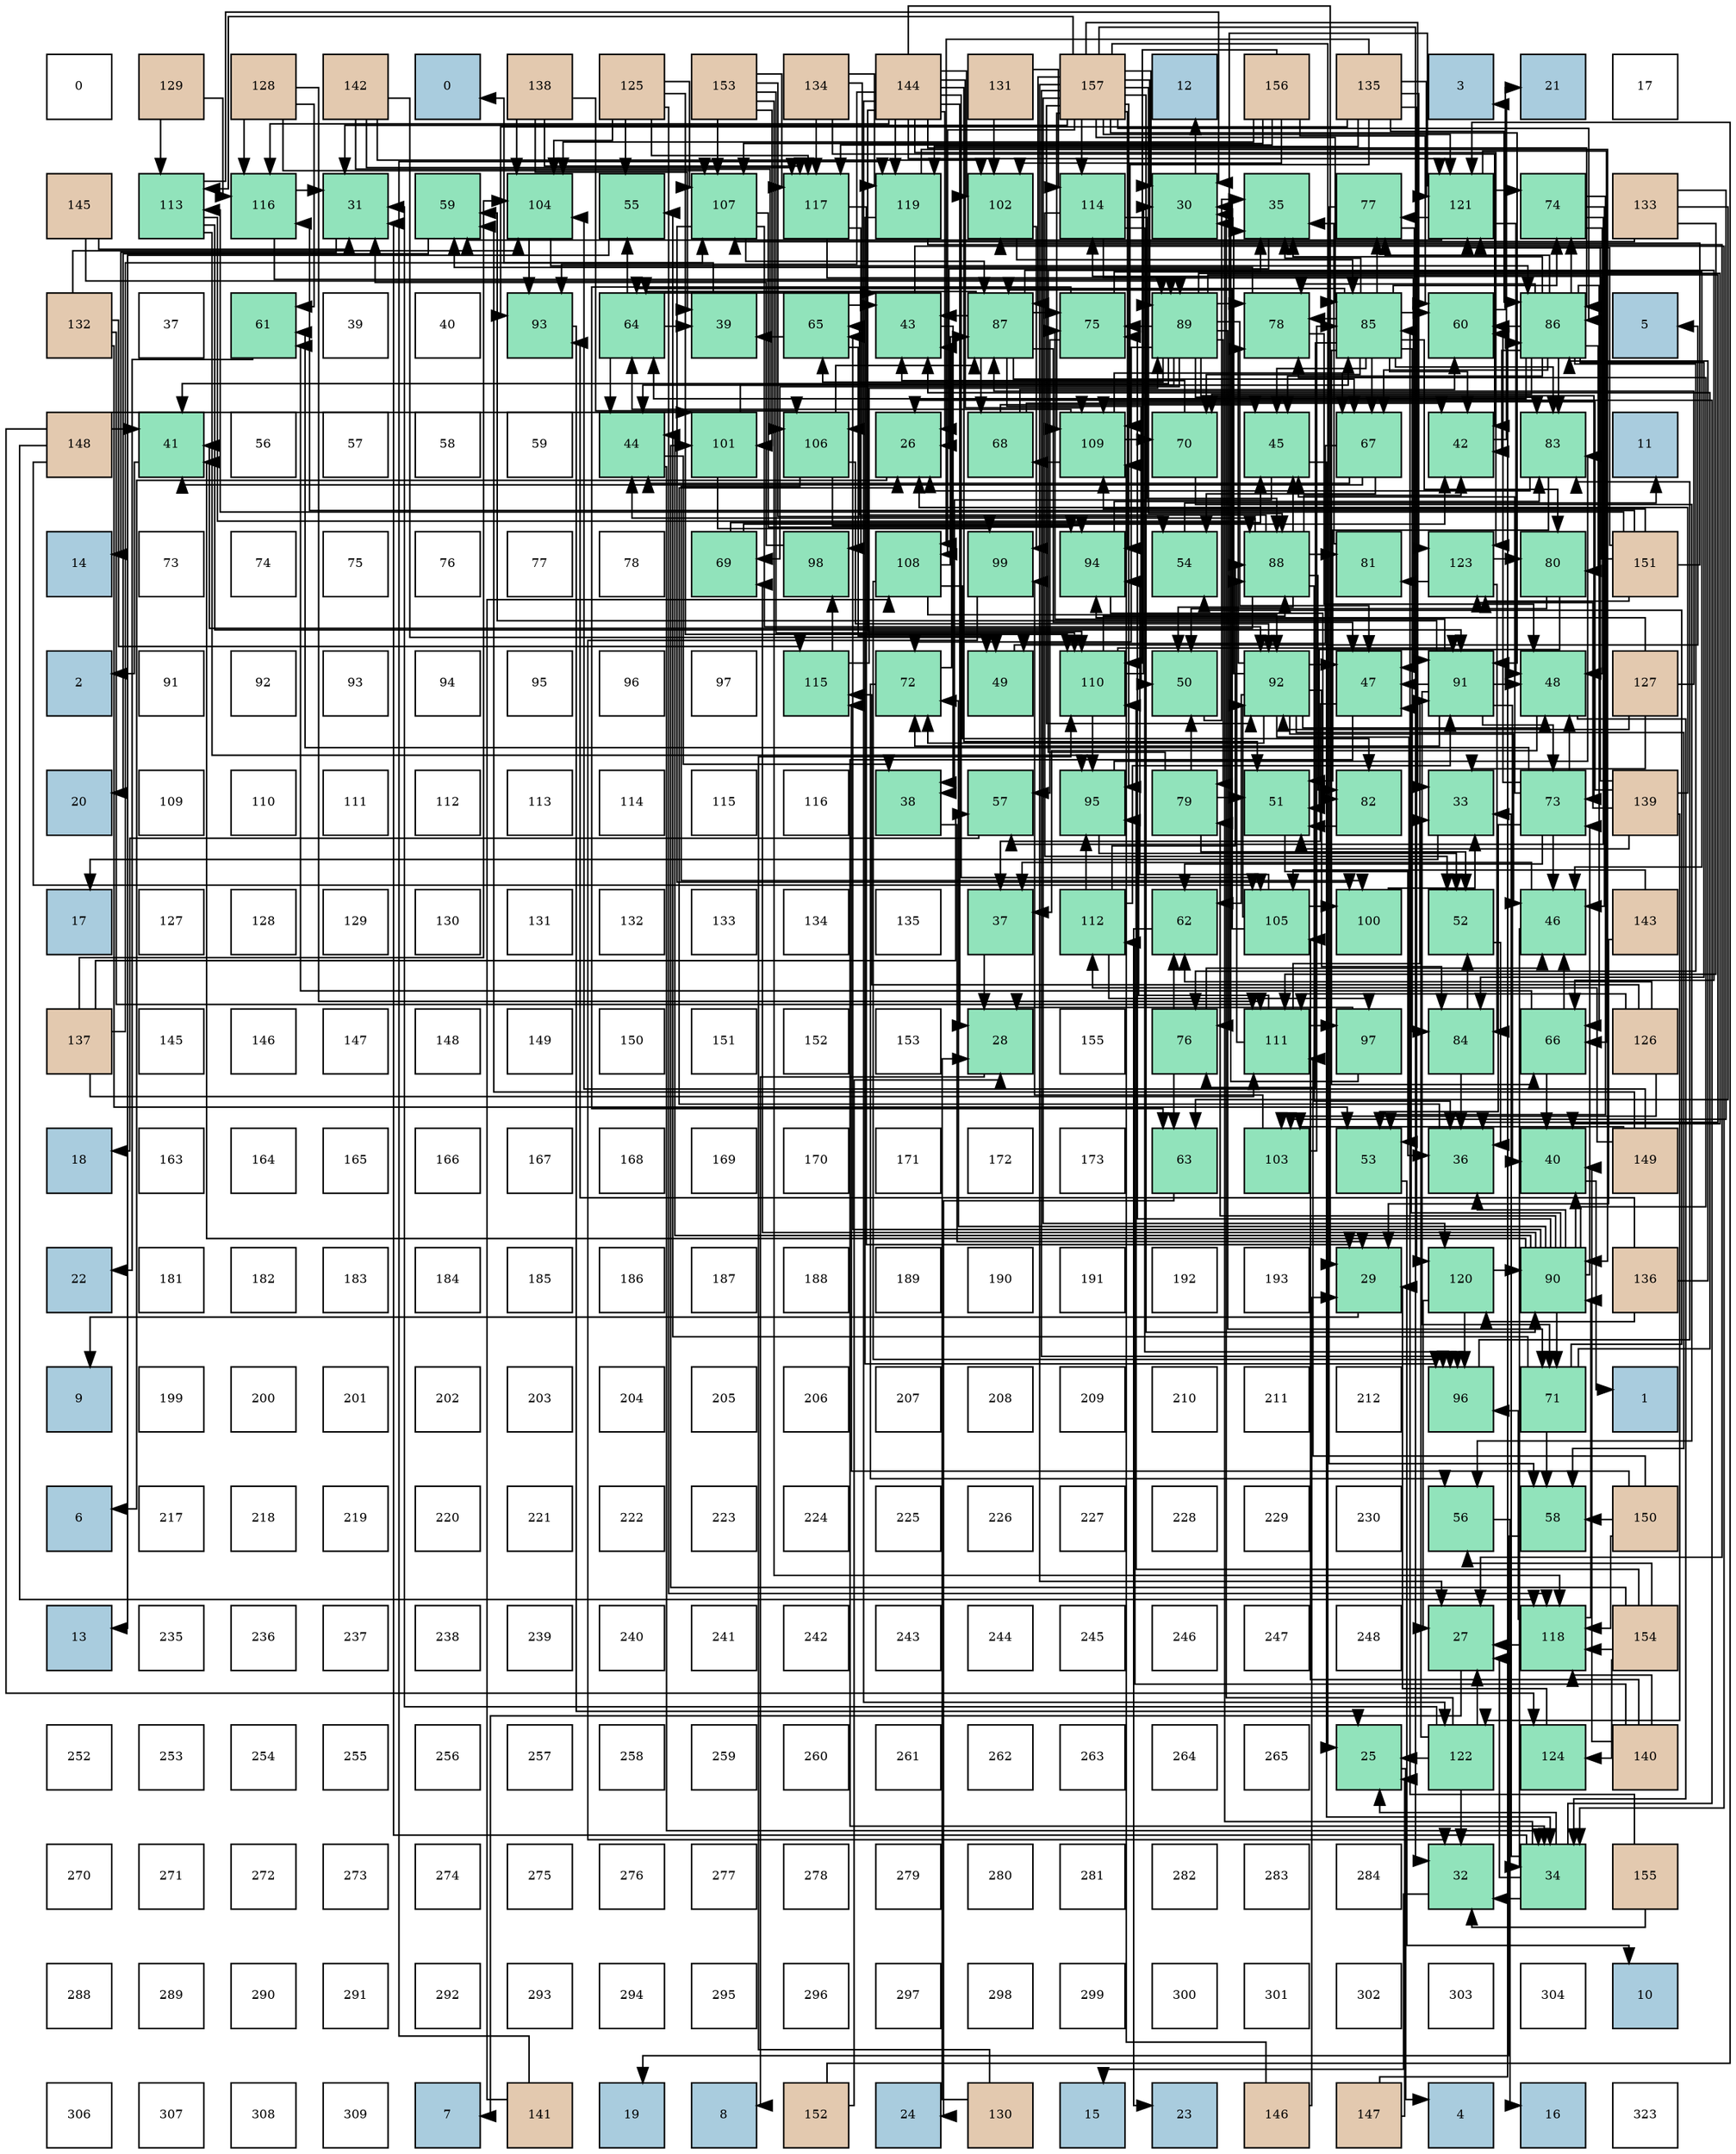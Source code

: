 digraph layout{
 rankdir=TB;
 splines=ortho;
 node [style=filled shape=square fixedsize=true width=0.6];
0[label="0", fontsize=8, fillcolor="#ffffff"];
1[label="129", fontsize=8, fillcolor="#e3c9af"];
2[label="128", fontsize=8, fillcolor="#e3c9af"];
3[label="142", fontsize=8, fillcolor="#e3c9af"];
4[label="0", fontsize=8, fillcolor="#a9ccde"];
5[label="138", fontsize=8, fillcolor="#e3c9af"];
6[label="125", fontsize=8, fillcolor="#e3c9af"];
7[label="153", fontsize=8, fillcolor="#e3c9af"];
8[label="134", fontsize=8, fillcolor="#e3c9af"];
9[label="144", fontsize=8, fillcolor="#e3c9af"];
10[label="131", fontsize=8, fillcolor="#e3c9af"];
11[label="157", fontsize=8, fillcolor="#e3c9af"];
12[label="12", fontsize=8, fillcolor="#a9ccde"];
13[label="156", fontsize=8, fillcolor="#e3c9af"];
14[label="135", fontsize=8, fillcolor="#e3c9af"];
15[label="3", fontsize=8, fillcolor="#a9ccde"];
16[label="21", fontsize=8, fillcolor="#a9ccde"];
17[label="17", fontsize=8, fillcolor="#ffffff"];
18[label="145", fontsize=8, fillcolor="#e3c9af"];
19[label="113", fontsize=8, fillcolor="#91e3bb"];
20[label="116", fontsize=8, fillcolor="#91e3bb"];
21[label="31", fontsize=8, fillcolor="#91e3bb"];
22[label="59", fontsize=8, fillcolor="#91e3bb"];
23[label="104", fontsize=8, fillcolor="#91e3bb"];
24[label="55", fontsize=8, fillcolor="#91e3bb"];
25[label="107", fontsize=8, fillcolor="#91e3bb"];
26[label="117", fontsize=8, fillcolor="#91e3bb"];
27[label="119", fontsize=8, fillcolor="#91e3bb"];
28[label="102", fontsize=8, fillcolor="#91e3bb"];
29[label="114", fontsize=8, fillcolor="#91e3bb"];
30[label="30", fontsize=8, fillcolor="#91e3bb"];
31[label="35", fontsize=8, fillcolor="#91e3bb"];
32[label="77", fontsize=8, fillcolor="#91e3bb"];
33[label="121", fontsize=8, fillcolor="#91e3bb"];
34[label="74", fontsize=8, fillcolor="#91e3bb"];
35[label="133", fontsize=8, fillcolor="#e3c9af"];
36[label="132", fontsize=8, fillcolor="#e3c9af"];
37[label="37", fontsize=8, fillcolor="#ffffff"];
38[label="61", fontsize=8, fillcolor="#91e3bb"];
39[label="39", fontsize=8, fillcolor="#ffffff"];
40[label="40", fontsize=8, fillcolor="#ffffff"];
41[label="93", fontsize=8, fillcolor="#91e3bb"];
42[label="64", fontsize=8, fillcolor="#91e3bb"];
43[label="39", fontsize=8, fillcolor="#91e3bb"];
44[label="65", fontsize=8, fillcolor="#91e3bb"];
45[label="43", fontsize=8, fillcolor="#91e3bb"];
46[label="87", fontsize=8, fillcolor="#91e3bb"];
47[label="75", fontsize=8, fillcolor="#91e3bb"];
48[label="89", fontsize=8, fillcolor="#91e3bb"];
49[label="78", fontsize=8, fillcolor="#91e3bb"];
50[label="85", fontsize=8, fillcolor="#91e3bb"];
51[label="60", fontsize=8, fillcolor="#91e3bb"];
52[label="86", fontsize=8, fillcolor="#91e3bb"];
53[label="5", fontsize=8, fillcolor="#a9ccde"];
54[label="148", fontsize=8, fillcolor="#e3c9af"];
55[label="41", fontsize=8, fillcolor="#91e3bb"];
56[label="56", fontsize=8, fillcolor="#ffffff"];
57[label="57", fontsize=8, fillcolor="#ffffff"];
58[label="58", fontsize=8, fillcolor="#ffffff"];
59[label="59", fontsize=8, fillcolor="#ffffff"];
60[label="44", fontsize=8, fillcolor="#91e3bb"];
61[label="101", fontsize=8, fillcolor="#91e3bb"];
62[label="106", fontsize=8, fillcolor="#91e3bb"];
63[label="26", fontsize=8, fillcolor="#91e3bb"];
64[label="68", fontsize=8, fillcolor="#91e3bb"];
65[label="109", fontsize=8, fillcolor="#91e3bb"];
66[label="70", fontsize=8, fillcolor="#91e3bb"];
67[label="45", fontsize=8, fillcolor="#91e3bb"];
68[label="67", fontsize=8, fillcolor="#91e3bb"];
69[label="42", fontsize=8, fillcolor="#91e3bb"];
70[label="83", fontsize=8, fillcolor="#91e3bb"];
71[label="11", fontsize=8, fillcolor="#a9ccde"];
72[label="14", fontsize=8, fillcolor="#a9ccde"];
73[label="73", fontsize=8, fillcolor="#ffffff"];
74[label="74", fontsize=8, fillcolor="#ffffff"];
75[label="75", fontsize=8, fillcolor="#ffffff"];
76[label="76", fontsize=8, fillcolor="#ffffff"];
77[label="77", fontsize=8, fillcolor="#ffffff"];
78[label="78", fontsize=8, fillcolor="#ffffff"];
79[label="69", fontsize=8, fillcolor="#91e3bb"];
80[label="98", fontsize=8, fillcolor="#91e3bb"];
81[label="108", fontsize=8, fillcolor="#91e3bb"];
82[label="99", fontsize=8, fillcolor="#91e3bb"];
83[label="94", fontsize=8, fillcolor="#91e3bb"];
84[label="54", fontsize=8, fillcolor="#91e3bb"];
85[label="88", fontsize=8, fillcolor="#91e3bb"];
86[label="81", fontsize=8, fillcolor="#91e3bb"];
87[label="123", fontsize=8, fillcolor="#91e3bb"];
88[label="80", fontsize=8, fillcolor="#91e3bb"];
89[label="151", fontsize=8, fillcolor="#e3c9af"];
90[label="2", fontsize=8, fillcolor="#a9ccde"];
91[label="91", fontsize=8, fillcolor="#ffffff"];
92[label="92", fontsize=8, fillcolor="#ffffff"];
93[label="93", fontsize=8, fillcolor="#ffffff"];
94[label="94", fontsize=8, fillcolor="#ffffff"];
95[label="95", fontsize=8, fillcolor="#ffffff"];
96[label="96", fontsize=8, fillcolor="#ffffff"];
97[label="97", fontsize=8, fillcolor="#ffffff"];
98[label="115", fontsize=8, fillcolor="#91e3bb"];
99[label="72", fontsize=8, fillcolor="#91e3bb"];
100[label="49", fontsize=8, fillcolor="#91e3bb"];
101[label="110", fontsize=8, fillcolor="#91e3bb"];
102[label="50", fontsize=8, fillcolor="#91e3bb"];
103[label="92", fontsize=8, fillcolor="#91e3bb"];
104[label="47", fontsize=8, fillcolor="#91e3bb"];
105[label="91", fontsize=8, fillcolor="#91e3bb"];
106[label="48", fontsize=8, fillcolor="#91e3bb"];
107[label="127", fontsize=8, fillcolor="#e3c9af"];
108[label="20", fontsize=8, fillcolor="#a9ccde"];
109[label="109", fontsize=8, fillcolor="#ffffff"];
110[label="110", fontsize=8, fillcolor="#ffffff"];
111[label="111", fontsize=8, fillcolor="#ffffff"];
112[label="112", fontsize=8, fillcolor="#ffffff"];
113[label="113", fontsize=8, fillcolor="#ffffff"];
114[label="114", fontsize=8, fillcolor="#ffffff"];
115[label="115", fontsize=8, fillcolor="#ffffff"];
116[label="116", fontsize=8, fillcolor="#ffffff"];
117[label="38", fontsize=8, fillcolor="#91e3bb"];
118[label="57", fontsize=8, fillcolor="#91e3bb"];
119[label="95", fontsize=8, fillcolor="#91e3bb"];
120[label="79", fontsize=8, fillcolor="#91e3bb"];
121[label="51", fontsize=8, fillcolor="#91e3bb"];
122[label="82", fontsize=8, fillcolor="#91e3bb"];
123[label="33", fontsize=8, fillcolor="#91e3bb"];
124[label="73", fontsize=8, fillcolor="#91e3bb"];
125[label="139", fontsize=8, fillcolor="#e3c9af"];
126[label="17", fontsize=8, fillcolor="#a9ccde"];
127[label="127", fontsize=8, fillcolor="#ffffff"];
128[label="128", fontsize=8, fillcolor="#ffffff"];
129[label="129", fontsize=8, fillcolor="#ffffff"];
130[label="130", fontsize=8, fillcolor="#ffffff"];
131[label="131", fontsize=8, fillcolor="#ffffff"];
132[label="132", fontsize=8, fillcolor="#ffffff"];
133[label="133", fontsize=8, fillcolor="#ffffff"];
134[label="134", fontsize=8, fillcolor="#ffffff"];
135[label="135", fontsize=8, fillcolor="#ffffff"];
136[label="37", fontsize=8, fillcolor="#91e3bb"];
137[label="112", fontsize=8, fillcolor="#91e3bb"];
138[label="62", fontsize=8, fillcolor="#91e3bb"];
139[label="105", fontsize=8, fillcolor="#91e3bb"];
140[label="100", fontsize=8, fillcolor="#91e3bb"];
141[label="52", fontsize=8, fillcolor="#91e3bb"];
142[label="46", fontsize=8, fillcolor="#91e3bb"];
143[label="143", fontsize=8, fillcolor="#e3c9af"];
144[label="137", fontsize=8, fillcolor="#e3c9af"];
145[label="145", fontsize=8, fillcolor="#ffffff"];
146[label="146", fontsize=8, fillcolor="#ffffff"];
147[label="147", fontsize=8, fillcolor="#ffffff"];
148[label="148", fontsize=8, fillcolor="#ffffff"];
149[label="149", fontsize=8, fillcolor="#ffffff"];
150[label="150", fontsize=8, fillcolor="#ffffff"];
151[label="151", fontsize=8, fillcolor="#ffffff"];
152[label="152", fontsize=8, fillcolor="#ffffff"];
153[label="153", fontsize=8, fillcolor="#ffffff"];
154[label="28", fontsize=8, fillcolor="#91e3bb"];
155[label="155", fontsize=8, fillcolor="#ffffff"];
156[label="76", fontsize=8, fillcolor="#91e3bb"];
157[label="111", fontsize=8, fillcolor="#91e3bb"];
158[label="97", fontsize=8, fillcolor="#91e3bb"];
159[label="84", fontsize=8, fillcolor="#91e3bb"];
160[label="66", fontsize=8, fillcolor="#91e3bb"];
161[label="126", fontsize=8, fillcolor="#e3c9af"];
162[label="18", fontsize=8, fillcolor="#a9ccde"];
163[label="163", fontsize=8, fillcolor="#ffffff"];
164[label="164", fontsize=8, fillcolor="#ffffff"];
165[label="165", fontsize=8, fillcolor="#ffffff"];
166[label="166", fontsize=8, fillcolor="#ffffff"];
167[label="167", fontsize=8, fillcolor="#ffffff"];
168[label="168", fontsize=8, fillcolor="#ffffff"];
169[label="169", fontsize=8, fillcolor="#ffffff"];
170[label="170", fontsize=8, fillcolor="#ffffff"];
171[label="171", fontsize=8, fillcolor="#ffffff"];
172[label="172", fontsize=8, fillcolor="#ffffff"];
173[label="173", fontsize=8, fillcolor="#ffffff"];
174[label="63", fontsize=8, fillcolor="#91e3bb"];
175[label="103", fontsize=8, fillcolor="#91e3bb"];
176[label="53", fontsize=8, fillcolor="#91e3bb"];
177[label="36", fontsize=8, fillcolor="#91e3bb"];
178[label="40", fontsize=8, fillcolor="#91e3bb"];
179[label="149", fontsize=8, fillcolor="#e3c9af"];
180[label="22", fontsize=8, fillcolor="#a9ccde"];
181[label="181", fontsize=8, fillcolor="#ffffff"];
182[label="182", fontsize=8, fillcolor="#ffffff"];
183[label="183", fontsize=8, fillcolor="#ffffff"];
184[label="184", fontsize=8, fillcolor="#ffffff"];
185[label="185", fontsize=8, fillcolor="#ffffff"];
186[label="186", fontsize=8, fillcolor="#ffffff"];
187[label="187", fontsize=8, fillcolor="#ffffff"];
188[label="188", fontsize=8, fillcolor="#ffffff"];
189[label="189", fontsize=8, fillcolor="#ffffff"];
190[label="190", fontsize=8, fillcolor="#ffffff"];
191[label="191", fontsize=8, fillcolor="#ffffff"];
192[label="192", fontsize=8, fillcolor="#ffffff"];
193[label="193", fontsize=8, fillcolor="#ffffff"];
194[label="29", fontsize=8, fillcolor="#91e3bb"];
195[label="120", fontsize=8, fillcolor="#91e3bb"];
196[label="90", fontsize=8, fillcolor="#91e3bb"];
197[label="136", fontsize=8, fillcolor="#e3c9af"];
198[label="9", fontsize=8, fillcolor="#a9ccde"];
199[label="199", fontsize=8, fillcolor="#ffffff"];
200[label="200", fontsize=8, fillcolor="#ffffff"];
201[label="201", fontsize=8, fillcolor="#ffffff"];
202[label="202", fontsize=8, fillcolor="#ffffff"];
203[label="203", fontsize=8, fillcolor="#ffffff"];
204[label="204", fontsize=8, fillcolor="#ffffff"];
205[label="205", fontsize=8, fillcolor="#ffffff"];
206[label="206", fontsize=8, fillcolor="#ffffff"];
207[label="207", fontsize=8, fillcolor="#ffffff"];
208[label="208", fontsize=8, fillcolor="#ffffff"];
209[label="209", fontsize=8, fillcolor="#ffffff"];
210[label="210", fontsize=8, fillcolor="#ffffff"];
211[label="211", fontsize=8, fillcolor="#ffffff"];
212[label="212", fontsize=8, fillcolor="#ffffff"];
213[label="96", fontsize=8, fillcolor="#91e3bb"];
214[label="71", fontsize=8, fillcolor="#91e3bb"];
215[label="1", fontsize=8, fillcolor="#a9ccde"];
216[label="6", fontsize=8, fillcolor="#a9ccde"];
217[label="217", fontsize=8, fillcolor="#ffffff"];
218[label="218", fontsize=8, fillcolor="#ffffff"];
219[label="219", fontsize=8, fillcolor="#ffffff"];
220[label="220", fontsize=8, fillcolor="#ffffff"];
221[label="221", fontsize=8, fillcolor="#ffffff"];
222[label="222", fontsize=8, fillcolor="#ffffff"];
223[label="223", fontsize=8, fillcolor="#ffffff"];
224[label="224", fontsize=8, fillcolor="#ffffff"];
225[label="225", fontsize=8, fillcolor="#ffffff"];
226[label="226", fontsize=8, fillcolor="#ffffff"];
227[label="227", fontsize=8, fillcolor="#ffffff"];
228[label="228", fontsize=8, fillcolor="#ffffff"];
229[label="229", fontsize=8, fillcolor="#ffffff"];
230[label="230", fontsize=8, fillcolor="#ffffff"];
231[label="56", fontsize=8, fillcolor="#91e3bb"];
232[label="58", fontsize=8, fillcolor="#91e3bb"];
233[label="150", fontsize=8, fillcolor="#e3c9af"];
234[label="13", fontsize=8, fillcolor="#a9ccde"];
235[label="235", fontsize=8, fillcolor="#ffffff"];
236[label="236", fontsize=8, fillcolor="#ffffff"];
237[label="237", fontsize=8, fillcolor="#ffffff"];
238[label="238", fontsize=8, fillcolor="#ffffff"];
239[label="239", fontsize=8, fillcolor="#ffffff"];
240[label="240", fontsize=8, fillcolor="#ffffff"];
241[label="241", fontsize=8, fillcolor="#ffffff"];
242[label="242", fontsize=8, fillcolor="#ffffff"];
243[label="243", fontsize=8, fillcolor="#ffffff"];
244[label="244", fontsize=8, fillcolor="#ffffff"];
245[label="245", fontsize=8, fillcolor="#ffffff"];
246[label="246", fontsize=8, fillcolor="#ffffff"];
247[label="247", fontsize=8, fillcolor="#ffffff"];
248[label="248", fontsize=8, fillcolor="#ffffff"];
249[label="27", fontsize=8, fillcolor="#91e3bb"];
250[label="118", fontsize=8, fillcolor="#91e3bb"];
251[label="154", fontsize=8, fillcolor="#e3c9af"];
252[label="252", fontsize=8, fillcolor="#ffffff"];
253[label="253", fontsize=8, fillcolor="#ffffff"];
254[label="254", fontsize=8, fillcolor="#ffffff"];
255[label="255", fontsize=8, fillcolor="#ffffff"];
256[label="256", fontsize=8, fillcolor="#ffffff"];
257[label="257", fontsize=8, fillcolor="#ffffff"];
258[label="258", fontsize=8, fillcolor="#ffffff"];
259[label="259", fontsize=8, fillcolor="#ffffff"];
260[label="260", fontsize=8, fillcolor="#ffffff"];
261[label="261", fontsize=8, fillcolor="#ffffff"];
262[label="262", fontsize=8, fillcolor="#ffffff"];
263[label="263", fontsize=8, fillcolor="#ffffff"];
264[label="264", fontsize=8, fillcolor="#ffffff"];
265[label="265", fontsize=8, fillcolor="#ffffff"];
266[label="25", fontsize=8, fillcolor="#91e3bb"];
267[label="122", fontsize=8, fillcolor="#91e3bb"];
268[label="124", fontsize=8, fillcolor="#91e3bb"];
269[label="140", fontsize=8, fillcolor="#e3c9af"];
270[label="270", fontsize=8, fillcolor="#ffffff"];
271[label="271", fontsize=8, fillcolor="#ffffff"];
272[label="272", fontsize=8, fillcolor="#ffffff"];
273[label="273", fontsize=8, fillcolor="#ffffff"];
274[label="274", fontsize=8, fillcolor="#ffffff"];
275[label="275", fontsize=8, fillcolor="#ffffff"];
276[label="276", fontsize=8, fillcolor="#ffffff"];
277[label="277", fontsize=8, fillcolor="#ffffff"];
278[label="278", fontsize=8, fillcolor="#ffffff"];
279[label="279", fontsize=8, fillcolor="#ffffff"];
280[label="280", fontsize=8, fillcolor="#ffffff"];
281[label="281", fontsize=8, fillcolor="#ffffff"];
282[label="282", fontsize=8, fillcolor="#ffffff"];
283[label="283", fontsize=8, fillcolor="#ffffff"];
284[label="284", fontsize=8, fillcolor="#ffffff"];
285[label="32", fontsize=8, fillcolor="#91e3bb"];
286[label="34", fontsize=8, fillcolor="#91e3bb"];
287[label="155", fontsize=8, fillcolor="#e3c9af"];
288[label="288", fontsize=8, fillcolor="#ffffff"];
289[label="289", fontsize=8, fillcolor="#ffffff"];
290[label="290", fontsize=8, fillcolor="#ffffff"];
291[label="291", fontsize=8, fillcolor="#ffffff"];
292[label="292", fontsize=8, fillcolor="#ffffff"];
293[label="293", fontsize=8, fillcolor="#ffffff"];
294[label="294", fontsize=8, fillcolor="#ffffff"];
295[label="295", fontsize=8, fillcolor="#ffffff"];
296[label="296", fontsize=8, fillcolor="#ffffff"];
297[label="297", fontsize=8, fillcolor="#ffffff"];
298[label="298", fontsize=8, fillcolor="#ffffff"];
299[label="299", fontsize=8, fillcolor="#ffffff"];
300[label="300", fontsize=8, fillcolor="#ffffff"];
301[label="301", fontsize=8, fillcolor="#ffffff"];
302[label="302", fontsize=8, fillcolor="#ffffff"];
303[label="303", fontsize=8, fillcolor="#ffffff"];
304[label="304", fontsize=8, fillcolor="#ffffff"];
305[label="10", fontsize=8, fillcolor="#a9ccde"];
306[label="306", fontsize=8, fillcolor="#ffffff"];
307[label="307", fontsize=8, fillcolor="#ffffff"];
308[label="308", fontsize=8, fillcolor="#ffffff"];
309[label="309", fontsize=8, fillcolor="#ffffff"];
310[label="7", fontsize=8, fillcolor="#a9ccde"];
311[label="141", fontsize=8, fillcolor="#e3c9af"];
312[label="19", fontsize=8, fillcolor="#a9ccde"];
313[label="8", fontsize=8, fillcolor="#a9ccde"];
314[label="152", fontsize=8, fillcolor="#e3c9af"];
315[label="24", fontsize=8, fillcolor="#a9ccde"];
316[label="130", fontsize=8, fillcolor="#e3c9af"];
317[label="15", fontsize=8, fillcolor="#a9ccde"];
318[label="23", fontsize=8, fillcolor="#a9ccde"];
319[label="146", fontsize=8, fillcolor="#e3c9af"];
320[label="147", fontsize=8, fillcolor="#e3c9af"];
321[label="4", fontsize=8, fillcolor="#a9ccde"];
322[label="16", fontsize=8, fillcolor="#a9ccde"];
323[label="323", fontsize=8, fillcolor="#ffffff"];
edge [constraint=false, style=vis];266 -> 321;
63 -> 216;
249 -> 310;
154 -> 313;
194 -> 198;
30 -> 12;
21 -> 72;
285 -> 317;
123 -> 126;
286 -> 266;
286 -> 63;
286 -> 249;
286 -> 30;
286 -> 21;
286 -> 285;
286 -> 123;
31 -> 63;
177 -> 63;
136 -> 154;
117 -> 194;
43 -> 4;
178 -> 215;
55 -> 90;
69 -> 15;
45 -> 286;
45 -> 117;
60 -> 286;
60 -> 117;
67 -> 286;
67 -> 117;
142 -> 286;
142 -> 136;
104 -> 286;
104 -> 136;
106 -> 286;
106 -> 136;
100 -> 53;
102 -> 31;
121 -> 177;
141 -> 177;
176 -> 305;
84 -> 71;
24 -> 234;
231 -> 322;
118 -> 162;
232 -> 312;
22 -> 108;
51 -> 16;
38 -> 180;
138 -> 318;
174 -> 315;
42 -> 43;
42 -> 45;
42 -> 60;
42 -> 24;
44 -> 43;
44 -> 45;
44 -> 100;
160 -> 178;
160 -> 142;
160 -> 38;
68 -> 55;
68 -> 60;
68 -> 100;
68 -> 84;
64 -> 69;
64 -> 67;
64 -> 51;
79 -> 69;
79 -> 67;
66 -> 45;
66 -> 231;
214 -> 45;
214 -> 84;
214 -> 24;
214 -> 232;
99 -> 45;
99 -> 231;
124 -> 67;
124 -> 142;
124 -> 106;
124 -> 176;
124 -> 51;
124 -> 38;
124 -> 138;
34 -> 142;
34 -> 106;
34 -> 176;
34 -> 118;
47 -> 142;
47 -> 118;
47 -> 174;
156 -> 142;
156 -> 138;
156 -> 174;
32 -> 104;
32 -> 232;
49 -> 106;
49 -> 22;
120 -> 31;
120 -> 102;
120 -> 121;
120 -> 141;
88 -> 102;
88 -> 121;
86 -> 31;
122 -> 121;
70 -> 63;
70 -> 121;
159 -> 177;
159 -> 141;
50 -> 31;
50 -> 69;
50 -> 67;
50 -> 51;
50 -> 42;
50 -> 160;
50 -> 68;
50 -> 66;
50 -> 34;
50 -> 156;
50 -> 32;
50 -> 49;
50 -> 88;
50 -> 70;
50 -> 159;
52 -> 31;
52 -> 69;
52 -> 67;
52 -> 51;
52 -> 42;
52 -> 160;
52 -> 68;
52 -> 66;
52 -> 34;
52 -> 156;
52 -> 32;
52 -> 49;
52 -> 88;
52 -> 70;
52 -> 159;
46 -> 45;
46 -> 104;
46 -> 102;
46 -> 42;
46 -> 160;
46 -> 68;
46 -> 64;
46 -> 47;
85 -> 177;
85 -> 55;
85 -> 69;
85 -> 60;
85 -> 67;
85 -> 102;
85 -> 44;
85 -> 86;
85 -> 122;
48 -> 177;
48 -> 178;
48 -> 55;
48 -> 60;
48 -> 104;
48 -> 44;
48 -> 79;
48 -> 214;
48 -> 99;
48 -> 124;
48 -> 47;
48 -> 49;
48 -> 120;
48 -> 70;
196 -> 177;
196 -> 178;
196 -> 55;
196 -> 60;
196 -> 104;
196 -> 44;
196 -> 79;
196 -> 214;
196 -> 99;
196 -> 124;
196 -> 47;
196 -> 49;
196 -> 120;
105 -> 178;
105 -> 104;
105 -> 106;
105 -> 22;
105 -> 214;
105 -> 99;
105 -> 124;
105 -> 47;
103 -> 31;
103 -> 142;
103 -> 104;
103 -> 106;
103 -> 176;
103 -> 232;
103 -> 138;
103 -> 99;
103 -> 49;
103 -> 159;
41 -> 266;
83 -> 122;
83 -> 70;
119 -> 141;
119 -> 70;
213 -> 70;
158 -> 154;
158 -> 30;
80 -> 21;
82 -> 285;
140 -> 123;
61 -> 50;
61 -> 82;
28 -> 50;
28 -> 82;
175 -> 50;
175 -> 82;
23 -> 52;
23 -> 41;
139 -> 46;
139 -> 103;
139 -> 83;
139 -> 140;
62 -> 46;
62 -> 103;
62 -> 83;
62 -> 140;
25 -> 46;
25 -> 103;
25 -> 83;
25 -> 140;
81 -> 122;
81 -> 46;
81 -> 103;
81 -> 213;
65 -> 42;
65 -> 68;
65 -> 64;
65 -> 66;
101 -> 30;
101 -> 85;
101 -> 105;
101 -> 119;
157 -> 85;
157 -> 105;
157 -> 119;
157 -> 158;
137 -> 85;
137 -> 105;
137 -> 119;
137 -> 158;
19 -> 30;
19 -> 85;
19 -> 105;
19 -> 119;
29 -> 141;
29 -> 85;
29 -> 105;
29 -> 213;
98 -> 48;
98 -> 80;
20 -> 21;
20 -> 48;
26 -> 194;
26 -> 48;
26 -> 80;
250 -> 249;
250 -> 196;
250 -> 213;
27 -> 249;
27 -> 196;
27 -> 213;
195 -> 249;
195 -> 196;
195 -> 213;
33 -> 106;
33 -> 22;
33 -> 160;
33 -> 34;
33 -> 156;
33 -> 32;
267 -> 266;
267 -> 249;
267 -> 30;
267 -> 21;
267 -> 285;
267 -> 123;
87 -> 88;
87 -> 86;
87 -> 159;
268 -> 194;
6 -> 24;
6 -> 23;
6 -> 25;
6 -> 101;
6 -> 26;
6 -> 250;
161 -> 138;
161 -> 175;
161 -> 157;
161 -> 98;
107 -> 123;
107 -> 46;
107 -> 103;
107 -> 83;
2 -> 38;
2 -> 25;
2 -> 157;
2 -> 20;
1 -> 19;
1 -> 20;
316 -> 154;
316 -> 101;
10 -> 28;
10 -> 29;
36 -> 176;
36 -> 23;
36 -> 157;
36 -> 98;
35 -> 174;
35 -> 175;
35 -> 25;
35 -> 157;
8 -> 69;
8 -> 62;
8 -> 26;
8 -> 27;
14 -> 52;
14 -> 41;
14 -> 81;
14 -> 65;
14 -> 27;
14 -> 195;
14 -> 33;
14 -> 87;
197 -> 52;
197 -> 41;
197 -> 195;
144 -> 118;
144 -> 23;
144 -> 25;
144 -> 157;
5 -> 43;
5 -> 23;
5 -> 62;
5 -> 26;
125 -> 63;
125 -> 121;
125 -> 65;
125 -> 33;
125 -> 267;
125 -> 87;
269 -> 178;
269 -> 139;
269 -> 137;
269 -> 250;
311 -> 81;
311 -> 27;
3 -> 100;
3 -> 28;
3 -> 62;
3 -> 26;
143 -> 194;
143 -> 139;
9 -> 63;
9 -> 154;
9 -> 194;
9 -> 121;
9 -> 52;
9 -> 41;
9 -> 28;
9 -> 139;
9 -> 65;
9 -> 101;
9 -> 20;
9 -> 27;
9 -> 33;
9 -> 267;
9 -> 87;
18 -> 21;
18 -> 48;
319 -> 194;
319 -> 65;
320 -> 266;
320 -> 52;
54 -> 55;
54 -> 61;
54 -> 139;
54 -> 250;
54 -> 268;
179 -> 22;
179 -> 175;
179 -> 23;
179 -> 137;
233 -> 232;
233 -> 157;
233 -> 98;
233 -> 250;
89 -> 28;
89 -> 65;
89 -> 19;
89 -> 29;
89 -> 20;
89 -> 33;
89 -> 87;
314 -> 154;
314 -> 33;
7 -> 84;
7 -> 61;
7 -> 25;
7 -> 101;
7 -> 26;
7 -> 250;
251 -> 231;
251 -> 61;
251 -> 101;
251 -> 250;
251 -> 268;
287 -> 285;
287 -> 50;
13 -> 51;
13 -> 28;
13 -> 23;
13 -> 25;
13 -> 101;
13 -> 26;
11 -> 266;
11 -> 249;
11 -> 30;
11 -> 21;
11 -> 285;
11 -> 123;
11 -> 50;
11 -> 52;
11 -> 46;
11 -> 85;
11 -> 48;
11 -> 196;
11 -> 105;
11 -> 103;
11 -> 83;
11 -> 119;
11 -> 213;
11 -> 81;
11 -> 65;
11 -> 19;
11 -> 29;
11 -> 195;
11 -> 33;
edge [constraint=true, style=invis];
0 -> 18 -> 36 -> 54 -> 72 -> 90 -> 108 -> 126 -> 144 -> 162 -> 180 -> 198 -> 216 -> 234 -> 252 -> 270 -> 288 -> 306;
1 -> 19 -> 37 -> 55 -> 73 -> 91 -> 109 -> 127 -> 145 -> 163 -> 181 -> 199 -> 217 -> 235 -> 253 -> 271 -> 289 -> 307;
2 -> 20 -> 38 -> 56 -> 74 -> 92 -> 110 -> 128 -> 146 -> 164 -> 182 -> 200 -> 218 -> 236 -> 254 -> 272 -> 290 -> 308;
3 -> 21 -> 39 -> 57 -> 75 -> 93 -> 111 -> 129 -> 147 -> 165 -> 183 -> 201 -> 219 -> 237 -> 255 -> 273 -> 291 -> 309;
4 -> 22 -> 40 -> 58 -> 76 -> 94 -> 112 -> 130 -> 148 -> 166 -> 184 -> 202 -> 220 -> 238 -> 256 -> 274 -> 292 -> 310;
5 -> 23 -> 41 -> 59 -> 77 -> 95 -> 113 -> 131 -> 149 -> 167 -> 185 -> 203 -> 221 -> 239 -> 257 -> 275 -> 293 -> 311;
6 -> 24 -> 42 -> 60 -> 78 -> 96 -> 114 -> 132 -> 150 -> 168 -> 186 -> 204 -> 222 -> 240 -> 258 -> 276 -> 294 -> 312;
7 -> 25 -> 43 -> 61 -> 79 -> 97 -> 115 -> 133 -> 151 -> 169 -> 187 -> 205 -> 223 -> 241 -> 259 -> 277 -> 295 -> 313;
8 -> 26 -> 44 -> 62 -> 80 -> 98 -> 116 -> 134 -> 152 -> 170 -> 188 -> 206 -> 224 -> 242 -> 260 -> 278 -> 296 -> 314;
9 -> 27 -> 45 -> 63 -> 81 -> 99 -> 117 -> 135 -> 153 -> 171 -> 189 -> 207 -> 225 -> 243 -> 261 -> 279 -> 297 -> 315;
10 -> 28 -> 46 -> 64 -> 82 -> 100 -> 118 -> 136 -> 154 -> 172 -> 190 -> 208 -> 226 -> 244 -> 262 -> 280 -> 298 -> 316;
11 -> 29 -> 47 -> 65 -> 83 -> 101 -> 119 -> 137 -> 155 -> 173 -> 191 -> 209 -> 227 -> 245 -> 263 -> 281 -> 299 -> 317;
12 -> 30 -> 48 -> 66 -> 84 -> 102 -> 120 -> 138 -> 156 -> 174 -> 192 -> 210 -> 228 -> 246 -> 264 -> 282 -> 300 -> 318;
13 -> 31 -> 49 -> 67 -> 85 -> 103 -> 121 -> 139 -> 157 -> 175 -> 193 -> 211 -> 229 -> 247 -> 265 -> 283 -> 301 -> 319;
14 -> 32 -> 50 -> 68 -> 86 -> 104 -> 122 -> 140 -> 158 -> 176 -> 194 -> 212 -> 230 -> 248 -> 266 -> 284 -> 302 -> 320;
15 -> 33 -> 51 -> 69 -> 87 -> 105 -> 123 -> 141 -> 159 -> 177 -> 195 -> 213 -> 231 -> 249 -> 267 -> 285 -> 303 -> 321;
16 -> 34 -> 52 -> 70 -> 88 -> 106 -> 124 -> 142 -> 160 -> 178 -> 196 -> 214 -> 232 -> 250 -> 268 -> 286 -> 304 -> 322;
17 -> 35 -> 53 -> 71 -> 89 -> 107 -> 125 -> 143 -> 161 -> 179 -> 197 -> 215 -> 233 -> 251 -> 269 -> 287 -> 305 -> 323;
rank = same {0 -> 1 -> 2 -> 3 -> 4 -> 5 -> 6 -> 7 -> 8 -> 9 -> 10 -> 11 -> 12 -> 13 -> 14 -> 15 -> 16 -> 17};
rank = same {18 -> 19 -> 20 -> 21 -> 22 -> 23 -> 24 -> 25 -> 26 -> 27 -> 28 -> 29 -> 30 -> 31 -> 32 -> 33 -> 34 -> 35};
rank = same {36 -> 37 -> 38 -> 39 -> 40 -> 41 -> 42 -> 43 -> 44 -> 45 -> 46 -> 47 -> 48 -> 49 -> 50 -> 51 -> 52 -> 53};
rank = same {54 -> 55 -> 56 -> 57 -> 58 -> 59 -> 60 -> 61 -> 62 -> 63 -> 64 -> 65 -> 66 -> 67 -> 68 -> 69 -> 70 -> 71};
rank = same {72 -> 73 -> 74 -> 75 -> 76 -> 77 -> 78 -> 79 -> 80 -> 81 -> 82 -> 83 -> 84 -> 85 -> 86 -> 87 -> 88 -> 89};
rank = same {90 -> 91 -> 92 -> 93 -> 94 -> 95 -> 96 -> 97 -> 98 -> 99 -> 100 -> 101 -> 102 -> 103 -> 104 -> 105 -> 106 -> 107};
rank = same {108 -> 109 -> 110 -> 111 -> 112 -> 113 -> 114 -> 115 -> 116 -> 117 -> 118 -> 119 -> 120 -> 121 -> 122 -> 123 -> 124 -> 125};
rank = same {126 -> 127 -> 128 -> 129 -> 130 -> 131 -> 132 -> 133 -> 134 -> 135 -> 136 -> 137 -> 138 -> 139 -> 140 -> 141 -> 142 -> 143};
rank = same {144 -> 145 -> 146 -> 147 -> 148 -> 149 -> 150 -> 151 -> 152 -> 153 -> 154 -> 155 -> 156 -> 157 -> 158 -> 159 -> 160 -> 161};
rank = same {162 -> 163 -> 164 -> 165 -> 166 -> 167 -> 168 -> 169 -> 170 -> 171 -> 172 -> 173 -> 174 -> 175 -> 176 -> 177 -> 178 -> 179};
rank = same {180 -> 181 -> 182 -> 183 -> 184 -> 185 -> 186 -> 187 -> 188 -> 189 -> 190 -> 191 -> 192 -> 193 -> 194 -> 195 -> 196 -> 197};
rank = same {198 -> 199 -> 200 -> 201 -> 202 -> 203 -> 204 -> 205 -> 206 -> 207 -> 208 -> 209 -> 210 -> 211 -> 212 -> 213 -> 214 -> 215};
rank = same {216 -> 217 -> 218 -> 219 -> 220 -> 221 -> 222 -> 223 -> 224 -> 225 -> 226 -> 227 -> 228 -> 229 -> 230 -> 231 -> 232 -> 233};
rank = same {234 -> 235 -> 236 -> 237 -> 238 -> 239 -> 240 -> 241 -> 242 -> 243 -> 244 -> 245 -> 246 -> 247 -> 248 -> 249 -> 250 -> 251};
rank = same {252 -> 253 -> 254 -> 255 -> 256 -> 257 -> 258 -> 259 -> 260 -> 261 -> 262 -> 263 -> 264 -> 265 -> 266 -> 267 -> 268 -> 269};
rank = same {270 -> 271 -> 272 -> 273 -> 274 -> 275 -> 276 -> 277 -> 278 -> 279 -> 280 -> 281 -> 282 -> 283 -> 284 -> 285 -> 286 -> 287};
rank = same {288 -> 289 -> 290 -> 291 -> 292 -> 293 -> 294 -> 295 -> 296 -> 297 -> 298 -> 299 -> 300 -> 301 -> 302 -> 303 -> 304 -> 305};
rank = same {306 -> 307 -> 308 -> 309 -> 310 -> 311 -> 312 -> 313 -> 314 -> 315 -> 316 -> 317 -> 318 -> 319 -> 320 -> 321 -> 322 -> 323};
}